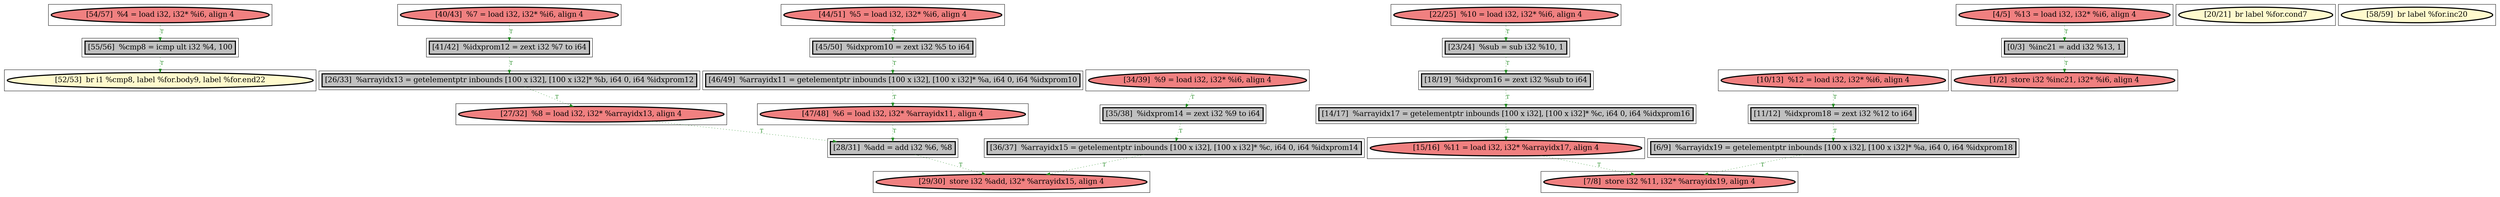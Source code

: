 
digraph G {



node561->node556 [style=dotted,color=forestgreen,label="T",fontcolor=forestgreen ]
node557->node555 [style=dotted,color=forestgreen,label="T",fontcolor=forestgreen ]
node553->node558 [style=dotted,color=forestgreen,label="T",fontcolor=forestgreen ]
node569->node570 [style=dotted,color=forestgreen,label="T",fontcolor=forestgreen ]
node546->node545 [style=dotted,color=forestgreen,label="T",fontcolor=forestgreen ]
node554->node568 [style=dotted,color=forestgreen,label="T",fontcolor=forestgreen ]
node551->node564 [style=dotted,color=forestgreen,label="T",fontcolor=forestgreen ]
node567->node574 [style=dotted,color=forestgreen,label="T",fontcolor=forestgreen ]
node558->node550 [style=dotted,color=forestgreen,label="T",fontcolor=forestgreen ]
node549->node551 [style=dotted,color=forestgreen,label="T",fontcolor=forestgreen ]
node550->node549 [style=dotted,color=forestgreen,label="T",fontcolor=forestgreen ]
node574->node573 [style=dotted,color=forestgreen,label="T",fontcolor=forestgreen ]
node570->node573 [style=dotted,color=forestgreen,label="T",fontcolor=forestgreen ]
node568->node565 [style=dotted,color=forestgreen,label="T",fontcolor=forestgreen ]
node572->node547 [style=dotted,color=forestgreen,label="T",fontcolor=forestgreen ]
node547->node564 [style=dotted,color=forestgreen,label="T",fontcolor=forestgreen ]
node556->node560 [style=dotted,color=forestgreen,label="T",fontcolor=forestgreen ]
node563->node567 [style=dotted,color=forestgreen,label="T",fontcolor=forestgreen ]
node548->node572 [style=dotted,color=forestgreen,label="T",fontcolor=forestgreen ]
node562->node569 [style=dotted,color=forestgreen,label="T",fontcolor=forestgreen ]
node565->node574 [style=dotted,color=forestgreen,label="T",fontcolor=forestgreen ]
node555->node563 [style=dotted,color=forestgreen,label="T",fontcolor=forestgreen ]
node545->node571 [style=dotted,color=forestgreen,label="T",fontcolor=forestgreen ]
node559->node554 [style=dotted,color=forestgreen,label="T",fontcolor=forestgreen ]


subgraph cluster27 {


node572 [penwidth=3.0,fontsize=20,fillcolor=grey,label="[11/12]  %idxprom18 = zext i32 %12 to i64",shape=rectangle,style=filled ]



}

subgraph cluster28 {


node573 [penwidth=3.0,fontsize=20,fillcolor=lightcoral,label="[29/30]  store i32 %add, i32* %arrayidx15, align 4",shape=ellipse,style=filled ]



}

subgraph cluster26 {


node571 [penwidth=3.0,fontsize=20,fillcolor=lightcoral,label="[1/2]  store i32 %inc21, i32* %i6, align 4",shape=ellipse,style=filled ]



}

subgraph cluster29 {


node574 [penwidth=3.0,fontsize=20,fillcolor=grey,label="[28/31]  %add = add i32 %6, %8",shape=rectangle,style=filled ]



}

subgraph cluster25 {


node570 [penwidth=3.0,fontsize=20,fillcolor=grey,label="[36/37]  %arrayidx15 = getelementptr inbounds [100 x i32], [100 x i32]* %c, i64 0, i64 %idxprom14",shape=rectangle,style=filled ]



}

subgraph cluster24 {


node569 [penwidth=3.0,fontsize=20,fillcolor=grey,label="[35/38]  %idxprom14 = zext i32 %9 to i64",shape=rectangle,style=filled ]



}

subgraph cluster22 {


node567 [penwidth=3.0,fontsize=20,fillcolor=lightcoral,label="[27/32]  %8 = load i32, i32* %arrayidx13, align 4",shape=ellipse,style=filled ]



}

subgraph cluster20 {


node565 [penwidth=3.0,fontsize=20,fillcolor=lightcoral,label="[47/48]  %6 = load i32, i32* %arrayidx11, align 4",shape=ellipse,style=filled ]



}

subgraph cluster18 {


node563 [penwidth=3.0,fontsize=20,fillcolor=grey,label="[26/33]  %arrayidx13 = getelementptr inbounds [100 x i32], [100 x i32]* %b, i64 0, i64 %idxprom12",shape=rectangle,style=filled ]



}

subgraph cluster16 {


node561 [penwidth=3.0,fontsize=20,fillcolor=lightcoral,label="[54/57]  %4 = load i32, i32* %i6, align 4",shape=ellipse,style=filled ]



}

subgraph cluster17 {


node562 [penwidth=3.0,fontsize=20,fillcolor=lightcoral,label="[34/39]  %9 = load i32, i32* %i6, align 4",shape=ellipse,style=filled ]



}

subgraph cluster4 {


node549 [penwidth=3.0,fontsize=20,fillcolor=grey,label="[14/17]  %arrayidx17 = getelementptr inbounds [100 x i32], [100 x i32]* %c, i64 0, i64 %idxprom16",shape=rectangle,style=filled ]



}

subgraph cluster3 {


node548 [penwidth=3.0,fontsize=20,fillcolor=lightcoral,label="[10/13]  %12 = load i32, i32* %i6, align 4",shape=ellipse,style=filled ]



}

subgraph cluster2 {


node547 [penwidth=3.0,fontsize=20,fillcolor=grey,label="[6/9]  %arrayidx19 = getelementptr inbounds [100 x i32], [100 x i32]* %a, i64 0, i64 %idxprom18",shape=rectangle,style=filled ]



}

subgraph cluster1 {


node546 [penwidth=3.0,fontsize=20,fillcolor=lightcoral,label="[4/5]  %13 = load i32, i32* %i6, align 4",shape=ellipse,style=filled ]



}

subgraph cluster12 {


node557 [penwidth=3.0,fontsize=20,fillcolor=lightcoral,label="[40/43]  %7 = load i32, i32* %i6, align 4",shape=ellipse,style=filled ]



}

subgraph cluster5 {


node550 [penwidth=3.0,fontsize=20,fillcolor=grey,label="[18/19]  %idxprom16 = zext i32 %sub to i64",shape=rectangle,style=filled ]



}

subgraph cluster0 {


node545 [penwidth=3.0,fontsize=20,fillcolor=grey,label="[0/3]  %inc21 = add i32 %13, 1",shape=rectangle,style=filled ]



}

subgraph cluster6 {


node551 [penwidth=3.0,fontsize=20,fillcolor=lightcoral,label="[15/16]  %11 = load i32, i32* %arrayidx17, align 4",shape=ellipse,style=filled ]



}

subgraph cluster14 {


node559 [penwidth=3.0,fontsize=20,fillcolor=lightcoral,label="[44/51]  %5 = load i32, i32* %i6, align 4",shape=ellipse,style=filled ]



}

subgraph cluster7 {


node552 [penwidth=3.0,fontsize=20,fillcolor=lemonchiffon,label="[20/21]  br label %for.cond7",shape=ellipse,style=filled ]



}

subgraph cluster23 {


node568 [penwidth=3.0,fontsize=20,fillcolor=grey,label="[46/49]  %arrayidx11 = getelementptr inbounds [100 x i32], [100 x i32]* %a, i64 0, i64 %idxprom10",shape=rectangle,style=filled ]



}

subgraph cluster8 {


node553 [penwidth=3.0,fontsize=20,fillcolor=lightcoral,label="[22/25]  %10 = load i32, i32* %i6, align 4",shape=ellipse,style=filled ]



}

subgraph cluster21 {


node566 [penwidth=3.0,fontsize=20,fillcolor=lemonchiffon,label="[58/59]  br label %for.inc20",shape=ellipse,style=filled ]



}

subgraph cluster9 {


node554 [penwidth=3.0,fontsize=20,fillcolor=grey,label="[45/50]  %idxprom10 = zext i32 %5 to i64",shape=rectangle,style=filled ]



}

subgraph cluster19 {


node564 [penwidth=3.0,fontsize=20,fillcolor=lightcoral,label="[7/8]  store i32 %11, i32* %arrayidx19, align 4",shape=ellipse,style=filled ]



}

subgraph cluster10 {


node555 [penwidth=3.0,fontsize=20,fillcolor=grey,label="[41/42]  %idxprom12 = zext i32 %7 to i64",shape=rectangle,style=filled ]



}

subgraph cluster11 {


node556 [penwidth=3.0,fontsize=20,fillcolor=grey,label="[55/56]  %cmp8 = icmp ult i32 %4, 100",shape=rectangle,style=filled ]



}

subgraph cluster13 {


node558 [penwidth=3.0,fontsize=20,fillcolor=grey,label="[23/24]  %sub = sub i32 %10, 1",shape=rectangle,style=filled ]



}

subgraph cluster15 {


node560 [penwidth=3.0,fontsize=20,fillcolor=lemonchiffon,label="[52/53]  br i1 %cmp8, label %for.body9, label %for.end22",shape=ellipse,style=filled ]



}

}
